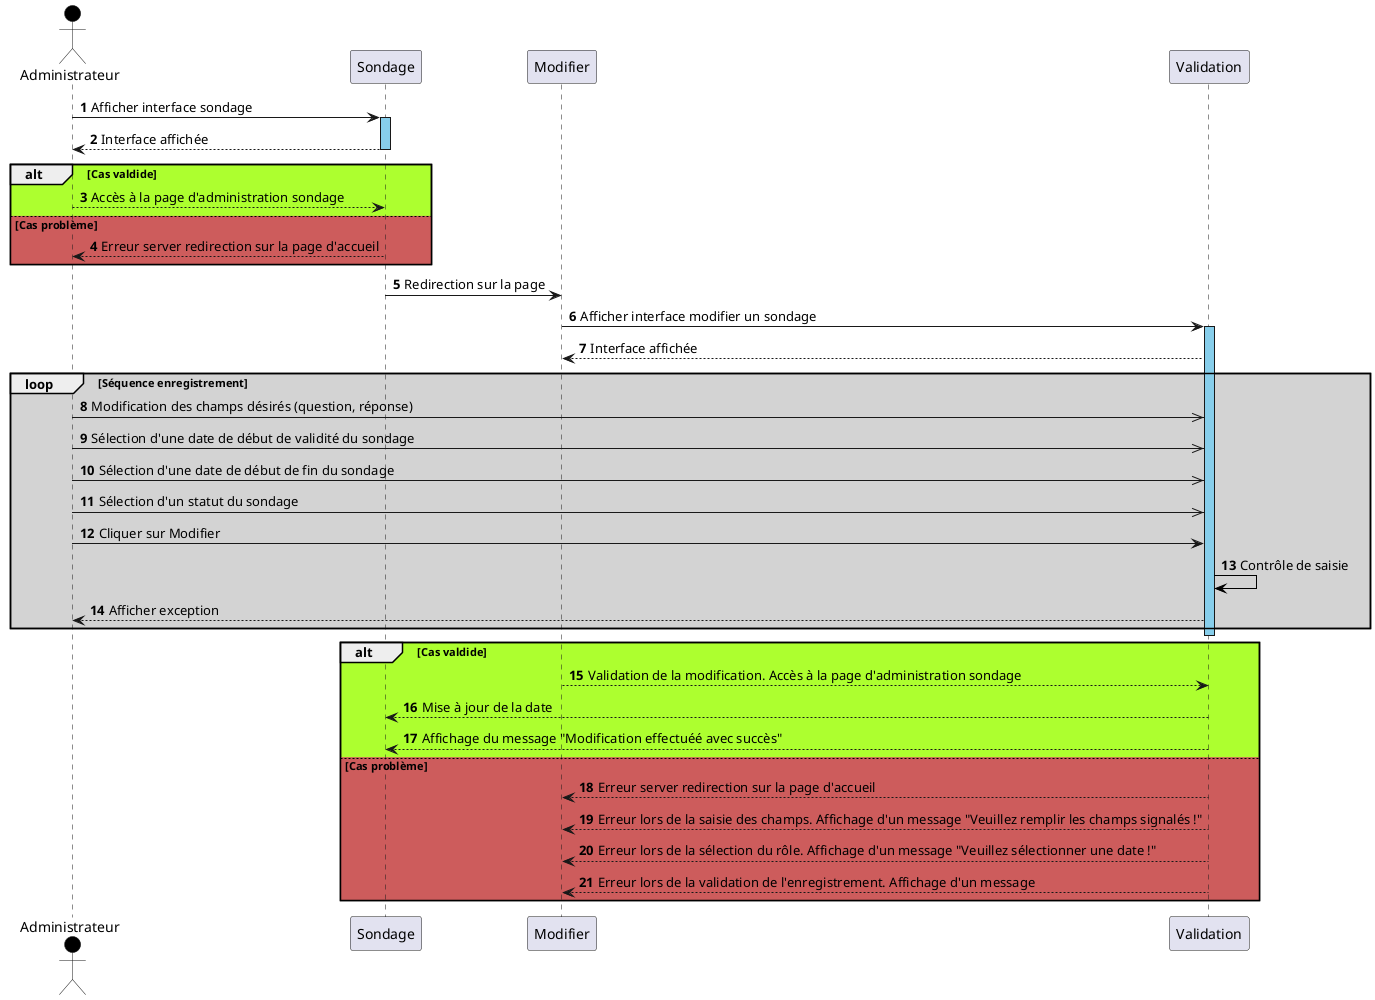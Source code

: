 @startuml modifiersondage
autonumber 
actor Administrateur #Black
Administrateur -> Sondage : Afficher interface sondage
activate Sondage #SkyBlue
Sondage --> Administrateur : Interface affichée
deactivate Sondage
alt #GreenYellow Cas valdide 
Sondage <-- Administrateur : Accès à la page d'administration sondage
else #IndianRed Cas problème
Sondage --> Administrateur : Erreur server redirection sur la page d'accueil
end
Sondage -> Modifier : Redirection sur la page
Modifier -> Validation : Afficher interface modifier un sondage
activate Validation #SkyBlue
Validation --> Modifier : Interface affichée
loop #LightGrey Séquence enregistrement
Administrateur ->> Validation : Modification des champs désirés (question, réponse)
Administrateur ->> Validation : Sélection d'une date de début de validité du sondage
Administrateur ->> Validation : Sélection d'une date de début de fin du sondage
Administrateur ->> Validation : Sélection d'un statut du sondage
Administrateur -> Validation : Cliquer sur Modifier
Validation -[#Black]> Validation : Contrôle de saisie
Validation --> Administrateur : Afficher exception
end
deactivate Validation
alt #GreenYellow Cas valdide 
Modifier --> Validation : Validation de la modification. Accès à la page d'administration sondage
Validation --> Sondage : Mise à jour de la date
Validation --> Sondage : Affichage du message "Modification effectuéé avec succès"
else #IndianRed Cas problème
Modifier <-- Validation : Erreur server redirection sur la page d'accueil
Modifier <-- Validation : Erreur lors de la saisie des champs. Affichage d'un message "Veuillez remplir les champs signalés !"
Modifier <-- Validation : Erreur lors de la sélection du rôle. Affichage d'un message "Veuillez sélectionner une date !" 
Modifier <-- Validation : Erreur lors de la validation de l'enregistrement. Affichage d'un message 
end
@enduml
